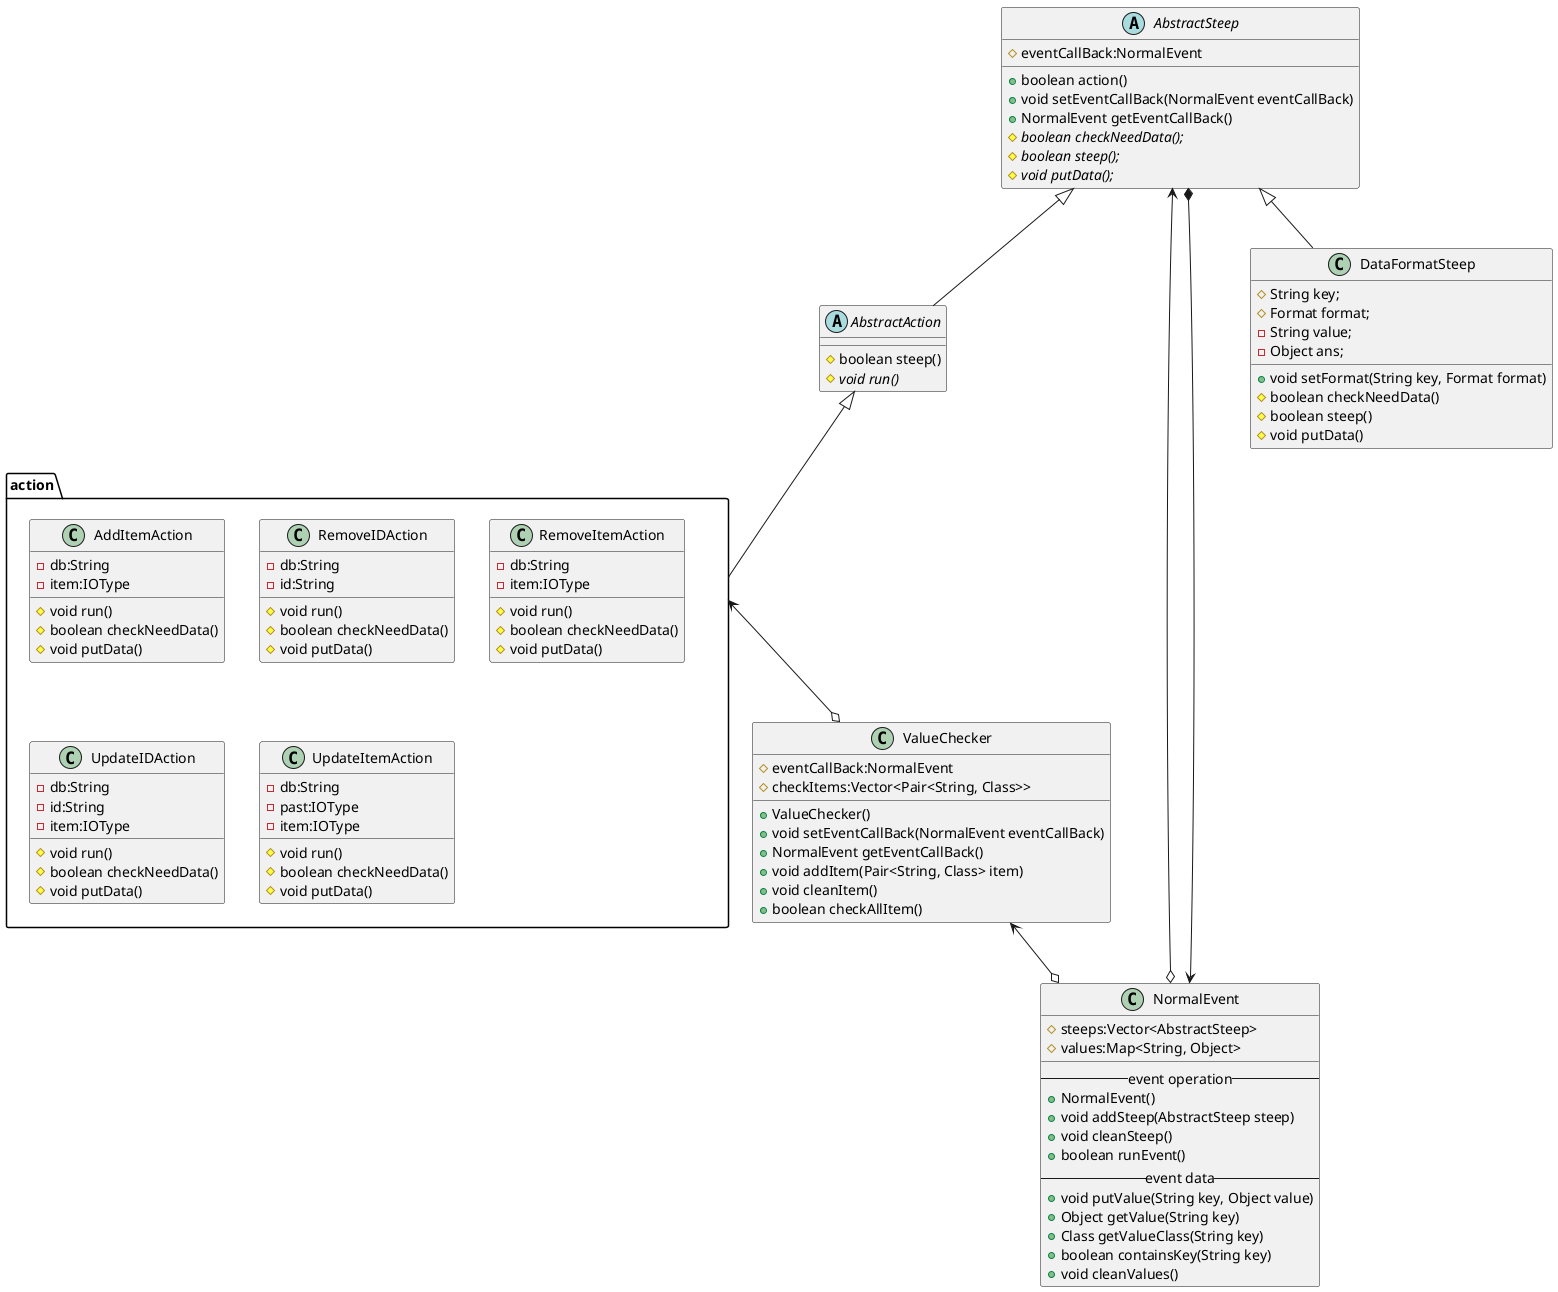 @startuml

abstract class AbstractSteep {
	# eventCallBack:NormalEvent

	+ boolean action()
	+ void setEventCallBack(NormalEvent eventCallBack)
	+ NormalEvent getEventCallBack()
	# {abstract} boolean checkNeedData();
	# {abstract} boolean steep();
	# {abstract} void putData();
}

abstract class AbstractAction extends AbstractSteep {
    # boolean steep()
    # {abstract} void run()
}

class NormalEvent {
	# steeps:Vector<AbstractSteep>
	# values:Map<String, Object>
	__
	--event operation--
	+ NormalEvent()
	+ void addSteep(AbstractSteep steep)
	+ void cleanSteep()
	+ boolean runEvent()
	--event data--
	+ void putValue(String key, Object value)
	+ Object getValue(String key)
	+ Class getValueClass(String key)
	+ boolean containsKey(String key)
	+ void cleanValues()
}

class ValueChecker {
    # eventCallBack:NormalEvent
    # checkItems:Vector<Pair<String, Class>>

    + ValueChecker()
    + void setEventCallBack(NormalEvent eventCallBack)
    + NormalEvent getEventCallBack()
    + void addItem(Pair<String, Class> item)
    + void cleanItem()
    + boolean checkAllItem()
}

package action {
	class AddItemAction {
		- db:String
		- item:IOType

		# void run()
		# boolean checkNeedData()
		# void putData()
	}

	class RemoveIDAction {
		- db:String
		- id:String

		# void run()
		# boolean checkNeedData()
		# void putData()
	}

	class RemoveItemAction {
		- db:String
		- item:IOType

		# void run()
		# boolean checkNeedData()
		# void putData()
	}

	class UpdateIDAction {
		- db:String
		-id:String
		- item:IOType

		# void run()
		# boolean checkNeedData()
		# void putData()
	}

	class UpdateItemAction {
		- db:String
		- past:IOType
		- item:IOType

		# void run()
		# boolean checkNeedData()
		# void putData()
	}
}

class DataFormatSteep extends AbstractSteep {
    # String key;
    # Format format;
    - String value;
    - Object ans;

    + void setFormat(String key, Format format)
    # boolean checkNeedData()
    # boolean steep()
    # void putData()
}

AbstractAction <|-- action
NormalEvent <--* AbstractSteep
action <--o ValueChecker
ValueChecker <--o NormalEvent
AbstractSteep <--o NormalEvent

@enduml
